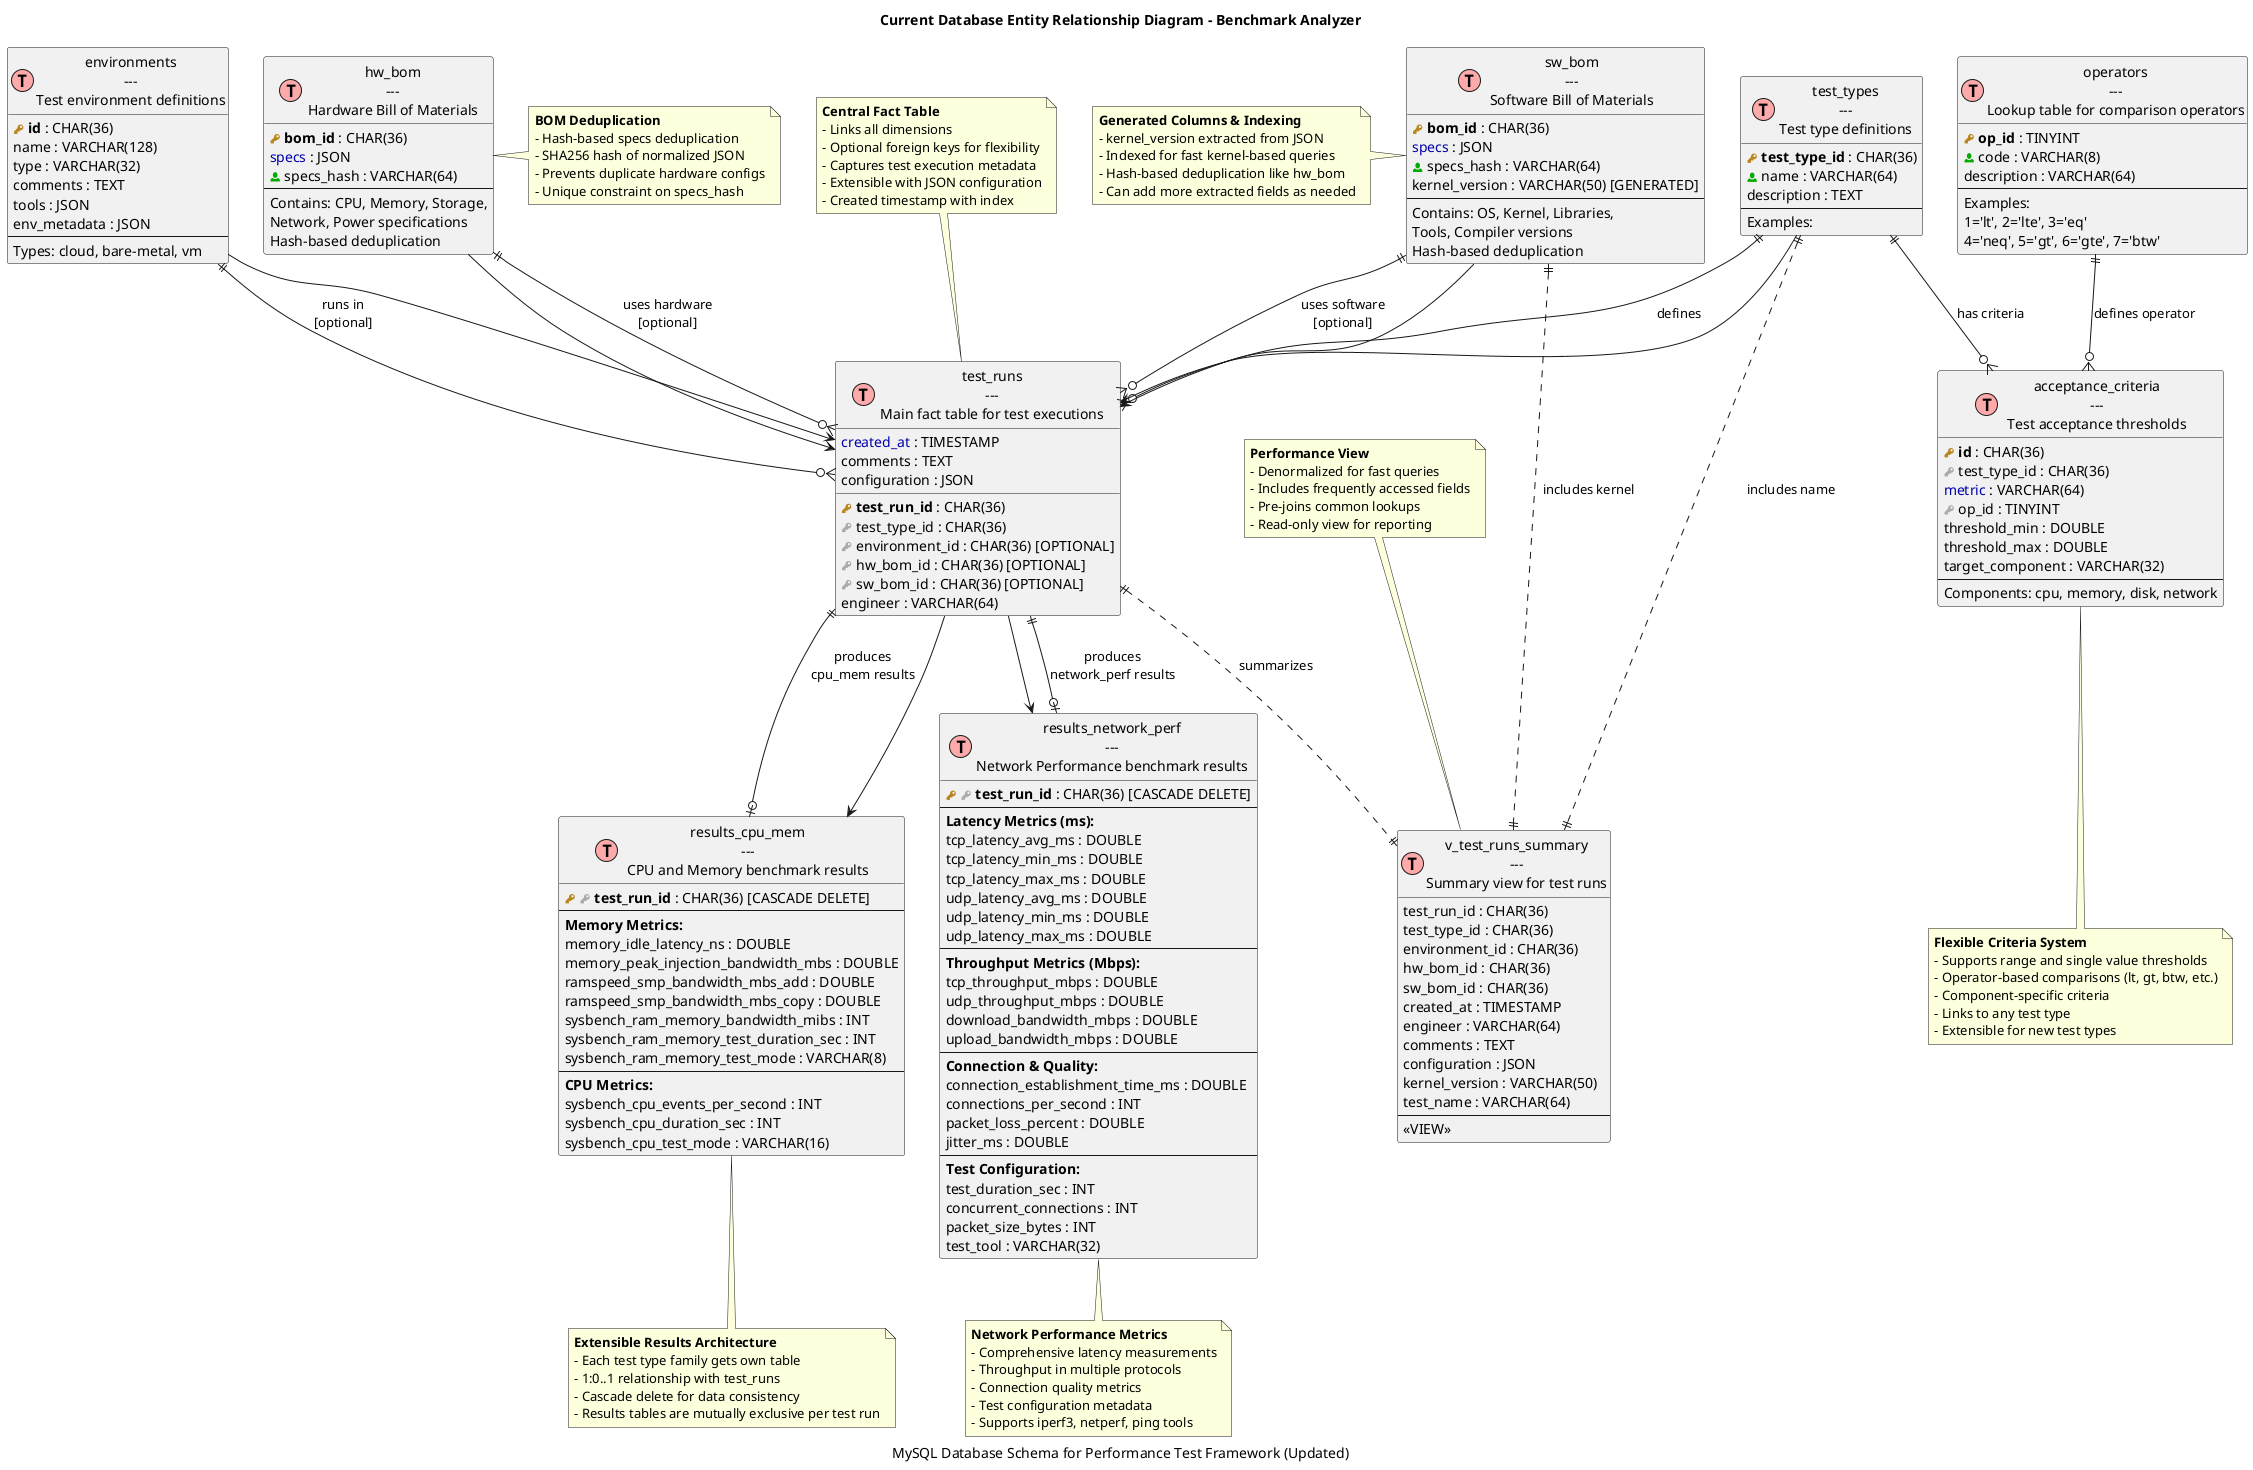 @startuml ERD_CURRENT
!define TABLE(name,desc) class name as "desc" << (T,#FFAAAA) >>
!define PK(x) <b><color:#b8861b><&key></color> x</b>
!define FK(x) <color:#aaaaaa><&key></color> x
!define UNIQUE(x) <color:#00AA00><&person></color> x
!define NOT_NULL(x) <color:#0000AA>x</color>

title Current Database Entity Relationship Diagram - Benchmark Analyzer
caption MySQL Database Schema for Performance Test Framework (Updated)

' === LOOKUP TABLES ===
TABLE(operators, "operators\n---\nLookup table for comparison operators") {
  PK(op_id) : TINYINT
  UNIQUE(code) : VARCHAR(8)
  description : VARCHAR(64)
  --
  Examples:
  1='lt', 2='lte', 3='eq'
  4='neq', 5='gt', 6='gte', 7='btw'
}

TABLE(test_types, "test_types\n---\nTest type definitions") {
  PK(test_type_id) : CHAR(36)
  UNIQUE(name) : VARCHAR(64)
  description : TEXT
  --
  Examples:
  'cpu_mem', 'network_perf'
}

' === DIMENSION TABLES ===
TABLE(environments, "environments\n---\nTest environment definitions") {
  PK(id) : CHAR(36)
  name : VARCHAR(128)
  type : VARCHAR(32)
  comments : TEXT
  tools : JSON
  env_metadata : JSON
  --
  Types: cloud, bare-metal, vm
}

TABLE(hw_bom, "hw_bom\n---\nHardware Bill of Materials") {
  PK(bom_id) : CHAR(36)
  NOT_NULL(specs) : JSON
  UNIQUE(specs_hash) : VARCHAR(64)
  --
  Contains: CPU, Memory, Storage,
  Network, Power specifications
  Hash-based deduplication
}

TABLE(sw_bom, "sw_bom\n---\nSoftware Bill of Materials") {
  PK(bom_id) : CHAR(36)
  NOT_NULL(specs) : JSON
  UNIQUE(specs_hash) : VARCHAR(64)
  kernel_version : VARCHAR(50) [GENERATED]
  --
  Contains: OS, Kernel, Libraries,
  Tools, Compiler versions
  Hash-based deduplication
}

' === FACT TABLE ===
TABLE(test_runs, "test_runs\n---\nMain fact table for test executions") {
  PK(test_run_id) : CHAR(36)
  FK(test_type_id) : CHAR(36)
  FK(environment_id) : CHAR(36) [OPTIONAL]
  FK(hw_bom_id) : CHAR(36) [OPTIONAL]
  FK(sw_bom_id) : CHAR(36) [OPTIONAL]
  NOT_NULL(created_at) : TIMESTAMP
  engineer : VARCHAR(64)
  comments : TEXT
  configuration : JSON
}

' === RESULTS TABLES ===
TABLE(results_cpu_mem, "results_cpu_mem\n---\nCPU and Memory benchmark results") {
  PK(FK(test_run_id)) : CHAR(36) [CASCADE DELETE]
  --
  **Memory Metrics:**
  memory_idle_latency_ns : DOUBLE
  memory_peak_injection_bandwidth_mbs : DOUBLE
  ramspeed_smp_bandwidth_mbs_add : DOUBLE
  ramspeed_smp_bandwidth_mbs_copy : DOUBLE
  sysbench_ram_memory_bandwidth_mibs : INT
  sysbench_ram_memory_test_duration_sec : INT
  sysbench_ram_memory_test_mode : VARCHAR(8)
  --
  **CPU Metrics:**
  sysbench_cpu_events_per_second : INT
  sysbench_cpu_duration_sec : INT
  sysbench_cpu_test_mode : VARCHAR(16)
}

TABLE(results_network_perf, "results_network_perf\n---\nNetwork Performance benchmark results") {
  PK(FK(test_run_id)) : CHAR(36) [CASCADE DELETE]
  --
  **Latency Metrics (ms):**
  tcp_latency_avg_ms : DOUBLE
  tcp_latency_min_ms : DOUBLE
  tcp_latency_max_ms : DOUBLE
  udp_latency_avg_ms : DOUBLE
  udp_latency_min_ms : DOUBLE
  udp_latency_max_ms : DOUBLE
  --
  **Throughput Metrics (Mbps):**
  tcp_throughput_mbps : DOUBLE
  udp_throughput_mbps : DOUBLE
  download_bandwidth_mbps : DOUBLE
  upload_bandwidth_mbps : DOUBLE
  --
  **Connection & Quality:**
  connection_establishment_time_ms : DOUBLE
  connections_per_second : INT
  packet_loss_percent : DOUBLE
  jitter_ms : DOUBLE
  --
  **Test Configuration:**
  test_duration_sec : INT
  concurrent_connections : INT
  packet_size_bytes : INT
  test_tool : VARCHAR(32)
}

' === ACCEPTANCE CRITERIA TABLE ===
TABLE(acceptance_criteria, "acceptance_criteria\n---\nTest acceptance thresholds") {
  PK(id) : CHAR(36)
  FK(test_type_id) : CHAR(36)
  NOT_NULL(metric) : VARCHAR(64)
  FK(op_id) : TINYINT
  threshold_min : DOUBLE
  threshold_max : DOUBLE
  target_component : VARCHAR(32)
  --
  Components: cpu, memory, disk, network
}

' === VIEW ===
TABLE(v_test_runs_summary, "v_test_runs_summary\n---\nSummary view for test runs") {
  test_run_id : CHAR(36)
  test_type_id : CHAR(36)
  environment_id : CHAR(36)
  hw_bom_id : CHAR(36)
  sw_bom_id : CHAR(36)
  created_at : TIMESTAMP
  engineer : VARCHAR(64)
  comments : TEXT
  configuration : JSON
  kernel_version : VARCHAR(50)
  test_name : VARCHAR(64)
  --
  <<VIEW>>
}

' === RELATIONSHIPS ===

' Test Types to Test Runs (1:N)
test_types ||--o{ test_runs : "defines"

' Environments to Test Runs (1:N) - OPTIONAL
environments ||--o{ test_runs : "runs in\n[optional]"

' Hardware BOM to Test Runs (1:N) - OPTIONAL
hw_bom ||--o{ test_runs : "uses hardware\n[optional]"

' Software BOM to Test Runs (1:N) - OPTIONAL
sw_bom ||--o{ test_runs : "uses software\n[optional]"

' Test Runs to Results (1:0..1) - One test run can have results in different tables
test_runs ||--o| results_cpu_mem : "produces\ncpu_mem results"
test_runs ||--o| results_network_perf : "produces\nnetwork_perf results"

' Test Types to Acceptance Criteria (1:N)
test_types ||--o{ acceptance_criteria : "has criteria"

' Operators to Acceptance Criteria (1:N)
operators ||--o{ acceptance_criteria : "defines operator"

' View relationships (dashed lines for views)
test_runs ||..|| v_test_runs_summary : "summarizes"
sw_bom ||..|| v_test_runs_summary : "includes kernel"
test_types ||..|| v_test_runs_summary : "includes name"

' === LAYOUT HINTS ===
test_types -down-> test_runs
environments -down-> test_runs
hw_bom -down-> test_runs
sw_bom -down-> test_runs
test_runs -down-> results_cpu_mem
test_runs -down-> results_network_perf

' === NOTES ===
note top of test_runs
  **Central Fact Table**
  - Links all dimensions
  - Optional foreign keys for flexibility
  - Captures test execution metadata
  - Extensible with JSON configuration
  - Created timestamp with index
end note

note bottom of results_cpu_mem
  **Extensible Results Architecture**
  - Each test type family gets own table
  - 1:0..1 relationship with test_runs
  - Cascade delete for data consistency
  - Results tables are mutually exclusive per test run
end note

note bottom of results_network_perf
  **Network Performance Metrics**
  - Comprehensive latency measurements
  - Throughput in multiple protocols
  - Connection quality metrics
  - Test configuration metadata
  - Supports iperf3, netperf, ping tools
end note

note right of hw_bom
  **BOM Deduplication**
  - Hash-based specs deduplication
  - SHA256 hash of normalized JSON
  - Prevents duplicate hardware configs
  - Unique constraint on specs_hash
end note

note left of sw_bom
  **Generated Columns & Indexing**
  - kernel_version extracted from JSON
  - Indexed for fast kernel-based queries
  - Hash-based deduplication like hw_bom
  - Can add more extracted fields as needed
end note

note bottom of acceptance_criteria
  **Flexible Criteria System**
  - Supports range and single value thresholds
  - Operator-based comparisons (lt, gt, btw, etc.)
  - Component-specific criteria
  - Links to any test type
  - Extensible for new test types
end note

note top of v_test_runs_summary
  **Performance View**
  - Denormalized for fast queries
  - Includes frequently accessed fields
  - Pre-joins common lookups
  - Read-only view for reporting
end note

@enduml
